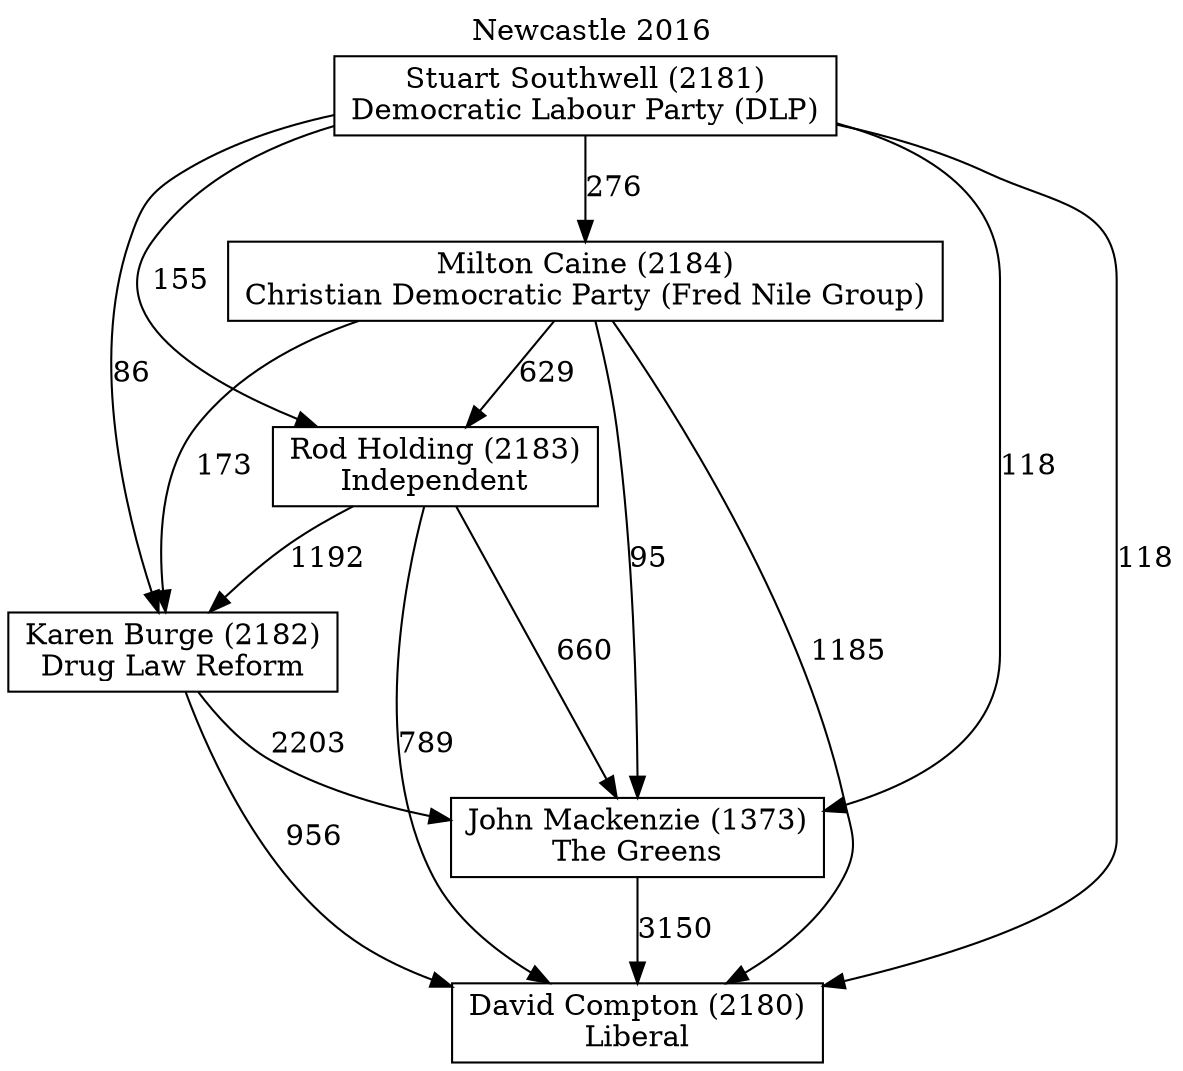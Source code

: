 // House preference flow
digraph "David Compton (2180)_Newcastle_2016" {
	graph [label="Newcastle 2016" labelloc=t mclimit=10]
	node [shape=box]
	"David Compton (2180)" [label="David Compton (2180)
Liberal"]
	"John Mackenzie (1373)" [label="John Mackenzie (1373)
The Greens"]
	"Rod Holding (2183)" [label="Rod Holding (2183)
Independent"]
	"Stuart Southwell (2181)" [label="Stuart Southwell (2181)
Democratic Labour Party (DLP)"]
	"Karen Burge (2182)" [label="Karen Burge (2182)
Drug Law Reform"]
	"Milton Caine (2184)" [label="Milton Caine (2184)
Christian Democratic Party (Fred Nile Group)"]
	"Rod Holding (2183)" -> "John Mackenzie (1373)" [label=660]
	"Stuart Southwell (2181)" -> "Milton Caine (2184)" [label=276]
	"Stuart Southwell (2181)" -> "Karen Burge (2182)" [label=86]
	"Milton Caine (2184)" -> "David Compton (2180)" [label=1185]
	"Stuart Southwell (2181)" -> "John Mackenzie (1373)" [label=118]
	"Rod Holding (2183)" -> "Karen Burge (2182)" [label=1192]
	"Stuart Southwell (2181)" -> "David Compton (2180)" [label=118]
	"Stuart Southwell (2181)" -> "Rod Holding (2183)" [label=155]
	"Milton Caine (2184)" -> "John Mackenzie (1373)" [label=95]
	"Milton Caine (2184)" -> "Rod Holding (2183)" [label=629]
	"Karen Burge (2182)" -> "John Mackenzie (1373)" [label=2203]
	"Rod Holding (2183)" -> "David Compton (2180)" [label=789]
	"John Mackenzie (1373)" -> "David Compton (2180)" [label=3150]
	"Milton Caine (2184)" -> "Karen Burge (2182)" [label=173]
	"Karen Burge (2182)" -> "David Compton (2180)" [label=956]
}
